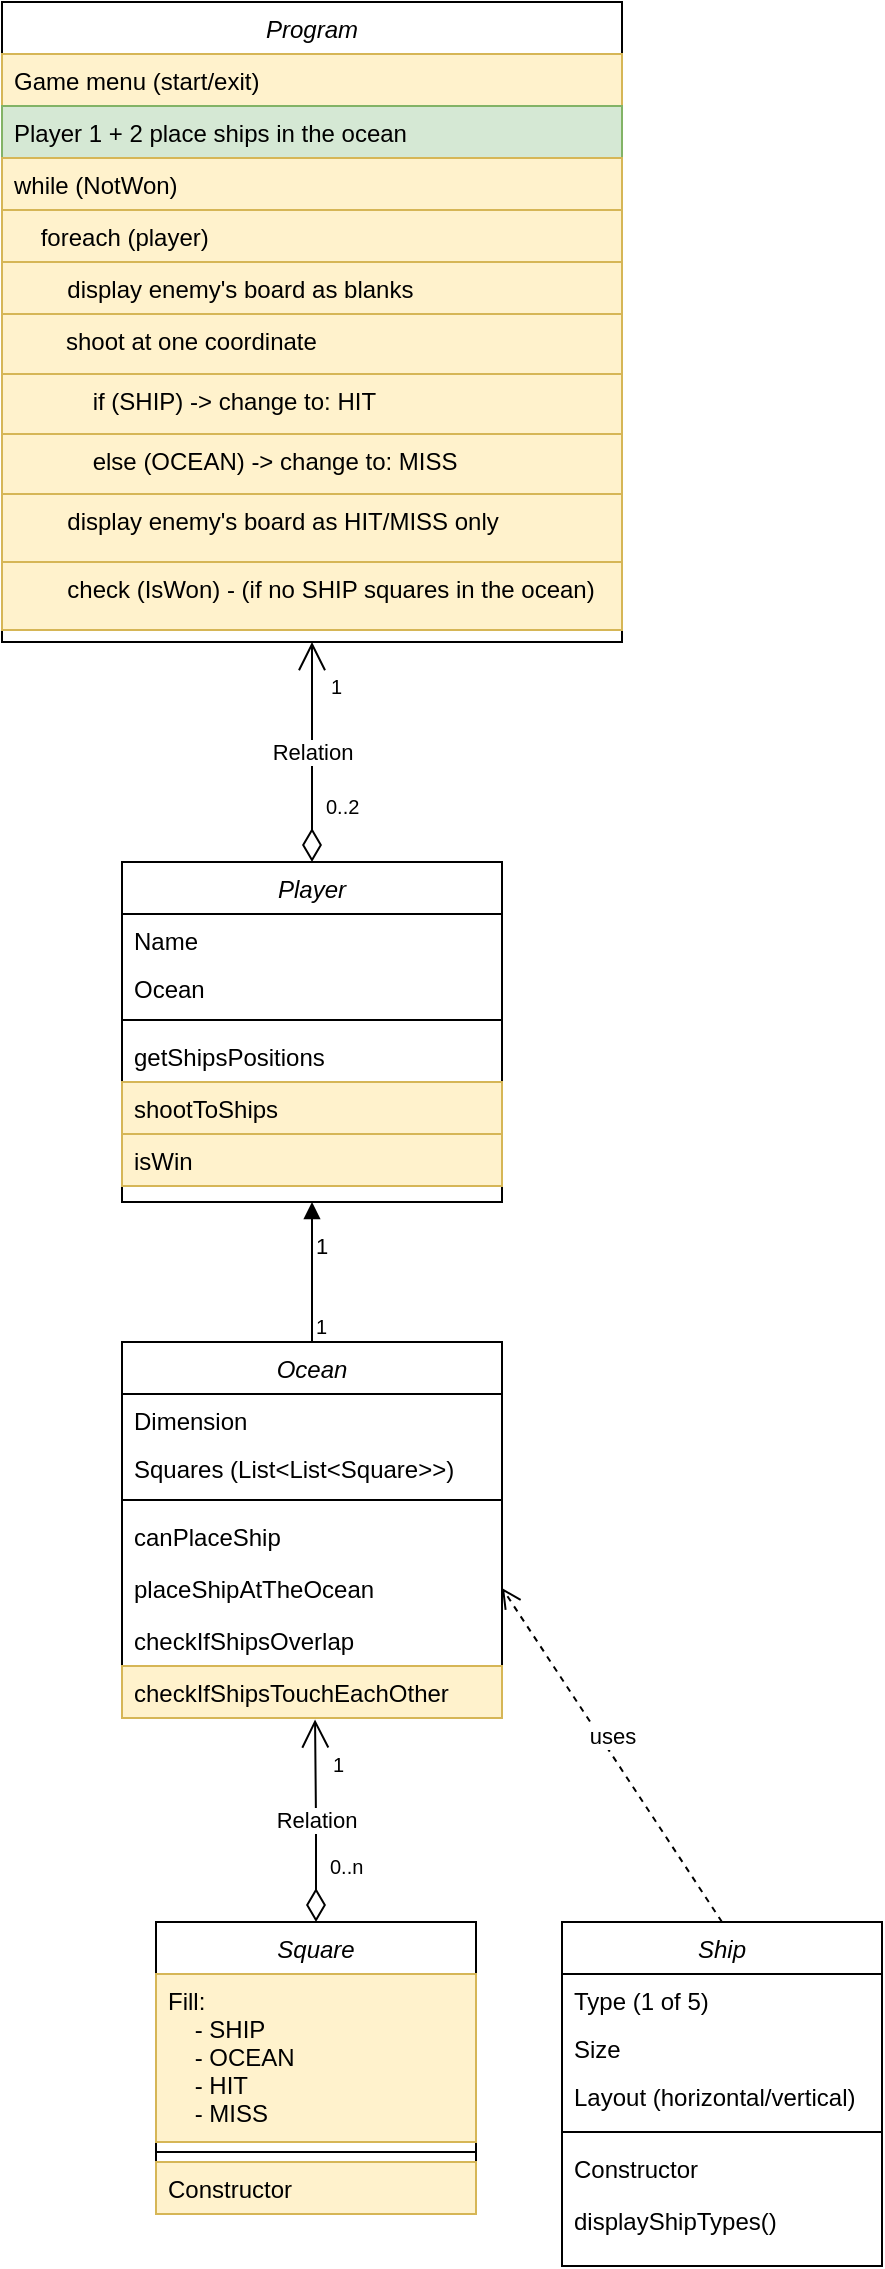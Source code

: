 <mxfile version="12.7.2" type="device"><diagram id="C5RBs43oDa-KdzZeNtuy" name="Page-1"><mxGraphModel dx="1902" dy="585" grid="1" gridSize="10" guides="1" tooltips="1" connect="1" arrows="1" fold="1" page="1" pageScale="1" pageWidth="827" pageHeight="1169" math="0" shadow="0"><root><mxCell id="WIyWlLk6GJQsqaUBKTNV-0"/><mxCell id="WIyWlLk6GJQsqaUBKTNV-1" parent="WIyWlLk6GJQsqaUBKTNV-0"/><mxCell id="jr8m4JNtFvu55rQ3zsmy-0" value="Program" style="swimlane;fontStyle=2;align=center;verticalAlign=top;childLayout=stackLayout;horizontal=1;startSize=26;horizontalStack=0;resizeParent=1;resizeLast=0;collapsible=1;marginBottom=0;rounded=0;shadow=0;strokeWidth=1;" vertex="1" parent="WIyWlLk6GJQsqaUBKTNV-1"><mxGeometry x="-170" y="120" width="310" height="320" as="geometry"><mxRectangle x="220" y="120" width="160" height="26" as="alternateBounds"/></mxGeometry></mxCell><mxCell id="jr8m4JNtFvu55rQ3zsmy-1" value="Game menu (start/exit)" style="text;align=left;verticalAlign=top;spacingLeft=4;spacingRight=4;overflow=hidden;rotatable=0;points=[[0,0.5],[1,0.5]];portConstraint=eastwest;fillColor=#fff2cc;strokeColor=#d6b656;" vertex="1" parent="jr8m4JNtFvu55rQ3zsmy-0"><mxGeometry y="26" width="310" height="26" as="geometry"/></mxCell><mxCell id="jr8m4JNtFvu55rQ3zsmy-2" value="Player 1 + 2 place ships in the ocean&#xA;" style="text;align=left;verticalAlign=top;spacingLeft=4;spacingRight=4;overflow=hidden;rotatable=0;points=[[0,0.5],[1,0.5]];portConstraint=eastwest;rounded=0;shadow=0;html=0;fillColor=#d5e8d4;strokeColor=#82b366;" vertex="1" parent="jr8m4JNtFvu55rQ3zsmy-0"><mxGeometry y="52" width="310" height="26" as="geometry"/></mxCell><mxCell id="jr8m4JNtFvu55rQ3zsmy-3" value="while (NotWon) " style="text;align=left;verticalAlign=top;spacingLeft=4;spacingRight=4;overflow=hidden;rotatable=0;points=[[0,0.5],[1,0.5]];portConstraint=eastwest;rounded=0;shadow=0;html=0;fillColor=#fff2cc;strokeColor=#d6b656;" vertex="1" parent="jr8m4JNtFvu55rQ3zsmy-0"><mxGeometry y="78" width="310" height="26" as="geometry"/></mxCell><mxCell id="jr8m4JNtFvu55rQ3zsmy-6" value="    foreach (player)" style="text;align=left;verticalAlign=top;spacingLeft=4;spacingRight=4;overflow=hidden;rotatable=0;points=[[0,0.5],[1,0.5]];portConstraint=eastwest;rounded=0;shadow=0;html=0;fillColor=#fff2cc;strokeColor=#d6b656;" vertex="1" parent="jr8m4JNtFvu55rQ3zsmy-0"><mxGeometry y="104" width="310" height="26" as="geometry"/></mxCell><mxCell id="jr8m4JNtFvu55rQ3zsmy-7" value="        display enemy's board as blanks" style="text;align=left;verticalAlign=top;spacingLeft=4;spacingRight=4;overflow=hidden;rotatable=0;points=[[0,0.5],[1,0.5]];portConstraint=eastwest;rounded=0;shadow=0;html=0;fillColor=#fff2cc;strokeColor=#d6b656;" vertex="1" parent="jr8m4JNtFvu55rQ3zsmy-0"><mxGeometry y="130" width="310" height="26" as="geometry"/></mxCell><mxCell id="jr8m4JNtFvu55rQ3zsmy-8" value="&amp;nbsp;&amp;nbsp;&amp;nbsp;&amp;nbsp;&amp;nbsp;&amp;nbsp;&amp;nbsp;&amp;nbsp; shoot at one coordinate" style="text;html=1;fillColor=#fff2cc;strokeColor=#d6b656;" vertex="1" parent="jr8m4JNtFvu55rQ3zsmy-0"><mxGeometry y="156" width="310" height="30" as="geometry"/></mxCell><mxCell id="jr8m4JNtFvu55rQ3zsmy-9" value="&amp;nbsp;&amp;nbsp;&amp;nbsp;&amp;nbsp;&amp;nbsp;&amp;nbsp;&amp;nbsp;&amp;nbsp;&amp;nbsp;&amp;nbsp;&amp;nbsp;&amp;nbsp; if (SHIP) -&amp;gt; change to: HIT" style="text;html=1;fillColor=#fff2cc;strokeColor=#d6b656;" vertex="1" parent="jr8m4JNtFvu55rQ3zsmy-0"><mxGeometry y="186" width="310" height="30" as="geometry"/></mxCell><mxCell id="jr8m4JNtFvu55rQ3zsmy-18" value="&amp;nbsp;&amp;nbsp;&amp;nbsp;&amp;nbsp;&amp;nbsp;&amp;nbsp;&amp;nbsp;&amp;nbsp;&amp;nbsp;&amp;nbsp;&amp;nbsp;&amp;nbsp; else (OCEAN) -&amp;gt; change to: MISS" style="text;html=1;fillColor=#fff2cc;strokeColor=#d6b656;" vertex="1" parent="jr8m4JNtFvu55rQ3zsmy-0"><mxGeometry y="216" width="310" height="30" as="geometry"/></mxCell><mxCell id="jr8m4JNtFvu55rQ3zsmy-19" value="        display enemy's board as HIT/MISS only" style="text;align=left;verticalAlign=top;spacingLeft=4;spacingRight=4;overflow=hidden;rotatable=0;points=[[0,0.5],[1,0.5]];portConstraint=eastwest;rounded=0;shadow=0;html=0;fillColor=#fff2cc;strokeColor=#d6b656;" vertex="1" parent="jr8m4JNtFvu55rQ3zsmy-0"><mxGeometry y="246" width="310" height="34" as="geometry"/></mxCell><mxCell id="jr8m4JNtFvu55rQ3zsmy-20" value="        check (IsWon) - (if no SHIP squares in the ocean)" style="text;align=left;verticalAlign=top;spacingLeft=4;spacingRight=4;overflow=hidden;rotatable=0;points=[[0,0.5],[1,0.5]];portConstraint=eastwest;rounded=0;shadow=0;html=0;fillColor=#fff2cc;strokeColor=#d6b656;" vertex="1" parent="jr8m4JNtFvu55rQ3zsmy-0"><mxGeometry y="280" width="310" height="34" as="geometry"/></mxCell><mxCell id="jr8m4JNtFvu55rQ3zsmy-21" value="Ship" style="swimlane;fontStyle=2;align=center;verticalAlign=top;childLayout=stackLayout;horizontal=1;startSize=26;horizontalStack=0;resizeParent=1;resizeLast=0;collapsible=1;marginBottom=0;rounded=0;shadow=0;strokeWidth=1;" vertex="1" parent="WIyWlLk6GJQsqaUBKTNV-1"><mxGeometry x="110" y="1080" width="160" height="172" as="geometry"><mxRectangle x="220" y="120" width="160" height="26" as="alternateBounds"/></mxGeometry></mxCell><mxCell id="jr8m4JNtFvu55rQ3zsmy-36" value="Type (1 of 5)" style="text;align=left;verticalAlign=top;spacingLeft=4;spacingRight=4;overflow=hidden;rotatable=0;points=[[0,0.5],[1,0.5]];portConstraint=eastwest;" vertex="1" parent="jr8m4JNtFvu55rQ3zsmy-21"><mxGeometry y="26" width="160" height="24" as="geometry"/></mxCell><mxCell id="jr8m4JNtFvu55rQ3zsmy-22" value="Size" style="text;align=left;verticalAlign=top;spacingLeft=4;spacingRight=4;overflow=hidden;rotatable=0;points=[[0,0.5],[1,0.5]];portConstraint=eastwest;" vertex="1" parent="jr8m4JNtFvu55rQ3zsmy-21"><mxGeometry y="50" width="160" height="24" as="geometry"/></mxCell><mxCell id="jr8m4JNtFvu55rQ3zsmy-37" value="Layout (horizontal/vertical)" style="text;align=left;verticalAlign=top;spacingLeft=4;spacingRight=4;overflow=hidden;rotatable=0;points=[[0,0.5],[1,0.5]];portConstraint=eastwest;" vertex="1" parent="jr8m4JNtFvu55rQ3zsmy-21"><mxGeometry y="74" width="160" height="26" as="geometry"/></mxCell><mxCell id="jr8m4JNtFvu55rQ3zsmy-25" value="" style="line;html=1;strokeWidth=1;align=left;verticalAlign=middle;spacingTop=-1;spacingLeft=3;spacingRight=3;rotatable=0;labelPosition=right;points=[];portConstraint=eastwest;" vertex="1" parent="jr8m4JNtFvu55rQ3zsmy-21"><mxGeometry y="100" width="160" height="10" as="geometry"/></mxCell><mxCell id="jr8m4JNtFvu55rQ3zsmy-26" value="Constructor" style="text;align=left;verticalAlign=top;spacingLeft=4;spacingRight=4;overflow=hidden;rotatable=0;points=[[0,0.5],[1,0.5]];portConstraint=eastwest;" vertex="1" parent="jr8m4JNtFvu55rQ3zsmy-21"><mxGeometry y="110" width="160" height="26" as="geometry"/></mxCell><mxCell id="jr8m4JNtFvu55rQ3zsmy-38" value="displayShipTypes()" style="text;align=left;verticalAlign=top;spacingLeft=4;spacingRight=4;overflow=hidden;rotatable=0;points=[[0,0.5],[1,0.5]];portConstraint=eastwest;" vertex="1" parent="jr8m4JNtFvu55rQ3zsmy-21"><mxGeometry y="136" width="160" height="26" as="geometry"/></mxCell><mxCell id="jr8m4JNtFvu55rQ3zsmy-28" value="Square" style="swimlane;fontStyle=2;align=center;verticalAlign=top;childLayout=stackLayout;horizontal=1;startSize=26;horizontalStack=0;resizeParent=1;resizeLast=0;collapsible=1;marginBottom=0;rounded=0;shadow=0;strokeWidth=1;" vertex="1" parent="WIyWlLk6GJQsqaUBKTNV-1"><mxGeometry x="-93" y="1080" width="160" height="146" as="geometry"><mxRectangle x="220" y="120" width="160" height="26" as="alternateBounds"/></mxGeometry></mxCell><mxCell id="jr8m4JNtFvu55rQ3zsmy-29" value="Fill:&#xA;    - SHIP&#xA;    - OCEAN&#xA;    - HIT&#xA;    - MISS&#xA;" style="text;align=left;verticalAlign=top;spacingLeft=4;spacingRight=4;overflow=hidden;rotatable=0;points=[[0,0.5],[1,0.5]];portConstraint=eastwest;fillColor=#fff2cc;strokeColor=#d6b656;" vertex="1" parent="jr8m4JNtFvu55rQ3zsmy-28"><mxGeometry y="26" width="160" height="84" as="geometry"/></mxCell><mxCell id="jr8m4JNtFvu55rQ3zsmy-30" value="" style="line;html=1;strokeWidth=1;align=left;verticalAlign=middle;spacingTop=-1;spacingLeft=3;spacingRight=3;rotatable=0;labelPosition=right;points=[];portConstraint=eastwest;" vertex="1" parent="jr8m4JNtFvu55rQ3zsmy-28"><mxGeometry y="110" width="160" height="10" as="geometry"/></mxCell><mxCell id="jr8m4JNtFvu55rQ3zsmy-31" value="Constructor" style="text;align=left;verticalAlign=top;spacingLeft=4;spacingRight=4;overflow=hidden;rotatable=0;points=[[0,0.5],[1,0.5]];portConstraint=eastwest;fillColor=#fff2cc;strokeColor=#d6b656;" vertex="1" parent="jr8m4JNtFvu55rQ3zsmy-28"><mxGeometry y="120" width="160" height="26" as="geometry"/></mxCell><mxCell id="jr8m4JNtFvu55rQ3zsmy-39" value="Ocean" style="swimlane;fontStyle=2;align=center;verticalAlign=top;childLayout=stackLayout;horizontal=1;startSize=26;horizontalStack=0;resizeParent=1;resizeLast=0;collapsible=1;marginBottom=0;rounded=0;shadow=0;strokeWidth=1;" vertex="1" parent="WIyWlLk6GJQsqaUBKTNV-1"><mxGeometry x="-110" y="790" width="190" height="188" as="geometry"><mxRectangle x="220" y="120" width="160" height="26" as="alternateBounds"/></mxGeometry></mxCell><mxCell id="jr8m4JNtFvu55rQ3zsmy-40" value="Dimension" style="text;align=left;verticalAlign=top;spacingLeft=4;spacingRight=4;overflow=hidden;rotatable=0;points=[[0,0.5],[1,0.5]];portConstraint=eastwest;" vertex="1" parent="jr8m4JNtFvu55rQ3zsmy-39"><mxGeometry y="26" width="190" height="24" as="geometry"/></mxCell><mxCell id="jr8m4JNtFvu55rQ3zsmy-41" value="Squares (List&lt;List&lt;Square&gt;&gt;)" style="text;align=left;verticalAlign=top;spacingLeft=4;spacingRight=4;overflow=hidden;rotatable=0;points=[[0,0.5],[1,0.5]];portConstraint=eastwest;" vertex="1" parent="jr8m4JNtFvu55rQ3zsmy-39"><mxGeometry y="50" width="190" height="24" as="geometry"/></mxCell><mxCell id="jr8m4JNtFvu55rQ3zsmy-43" value="" style="line;html=1;strokeWidth=1;align=left;verticalAlign=middle;spacingTop=-1;spacingLeft=3;spacingRight=3;rotatable=0;labelPosition=right;points=[];portConstraint=eastwest;" vertex="1" parent="jr8m4JNtFvu55rQ3zsmy-39"><mxGeometry y="74" width="190" height="10" as="geometry"/></mxCell><mxCell id="jr8m4JNtFvu55rQ3zsmy-44" value="canPlaceShip" style="text;align=left;verticalAlign=top;spacingLeft=4;spacingRight=4;overflow=hidden;rotatable=0;points=[[0,0.5],[1,0.5]];portConstraint=eastwest;" vertex="1" parent="jr8m4JNtFvu55rQ3zsmy-39"><mxGeometry y="84" width="190" height="26" as="geometry"/></mxCell><mxCell id="jr8m4JNtFvu55rQ3zsmy-45" value="placeShipAtTheOcean" style="text;align=left;verticalAlign=top;spacingLeft=4;spacingRight=4;overflow=hidden;rotatable=0;points=[[0,0.5],[1,0.5]];portConstraint=eastwest;" vertex="1" parent="jr8m4JNtFvu55rQ3zsmy-39"><mxGeometry y="110" width="190" height="26" as="geometry"/></mxCell><mxCell id="jr8m4JNtFvu55rQ3zsmy-46" value="checkIfShipsOverlap" style="text;align=left;verticalAlign=top;spacingLeft=4;spacingRight=4;overflow=hidden;rotatable=0;points=[[0,0.5],[1,0.5]];portConstraint=eastwest;" vertex="1" parent="jr8m4JNtFvu55rQ3zsmy-39"><mxGeometry y="136" width="190" height="26" as="geometry"/></mxCell><mxCell id="jr8m4JNtFvu55rQ3zsmy-47" value="checkIfShipsTouchEachOther" style="text;align=left;verticalAlign=top;spacingLeft=4;spacingRight=4;overflow=hidden;rotatable=0;points=[[0,0.5],[1,0.5]];portConstraint=eastwest;fillColor=#fff2cc;strokeColor=#d6b656;" vertex="1" parent="jr8m4JNtFvu55rQ3zsmy-39"><mxGeometry y="162" width="190" height="26" as="geometry"/></mxCell><mxCell id="jr8m4JNtFvu55rQ3zsmy-48" value="Player" style="swimlane;fontStyle=2;align=center;verticalAlign=top;childLayout=stackLayout;horizontal=1;startSize=26;horizontalStack=0;resizeParent=1;resizeLast=0;collapsible=1;marginBottom=0;rounded=0;shadow=0;strokeWidth=1;" vertex="1" parent="WIyWlLk6GJQsqaUBKTNV-1"><mxGeometry x="-110" y="550" width="190" height="170" as="geometry"><mxRectangle x="220" y="120" width="160" height="26" as="alternateBounds"/></mxGeometry></mxCell><mxCell id="jr8m4JNtFvu55rQ3zsmy-49" value="Name" style="text;align=left;verticalAlign=top;spacingLeft=4;spacingRight=4;overflow=hidden;rotatable=0;points=[[0,0.5],[1,0.5]];portConstraint=eastwest;" vertex="1" parent="jr8m4JNtFvu55rQ3zsmy-48"><mxGeometry y="26" width="190" height="24" as="geometry"/></mxCell><mxCell id="jr8m4JNtFvu55rQ3zsmy-50" value="Ocean" style="text;align=left;verticalAlign=top;spacingLeft=4;spacingRight=4;overflow=hidden;rotatable=0;points=[[0,0.5],[1,0.5]];portConstraint=eastwest;" vertex="1" parent="jr8m4JNtFvu55rQ3zsmy-48"><mxGeometry y="50" width="190" height="24" as="geometry"/></mxCell><mxCell id="jr8m4JNtFvu55rQ3zsmy-51" value="" style="line;html=1;strokeWidth=1;align=left;verticalAlign=middle;spacingTop=-1;spacingLeft=3;spacingRight=3;rotatable=0;labelPosition=right;points=[];portConstraint=eastwest;" vertex="1" parent="jr8m4JNtFvu55rQ3zsmy-48"><mxGeometry y="74" width="190" height="10" as="geometry"/></mxCell><mxCell id="jr8m4JNtFvu55rQ3zsmy-52" value="getShipsPositions" style="text;align=left;verticalAlign=top;spacingLeft=4;spacingRight=4;overflow=hidden;rotatable=0;points=[[0,0.5],[1,0.5]];portConstraint=eastwest;" vertex="1" parent="jr8m4JNtFvu55rQ3zsmy-48"><mxGeometry y="84" width="190" height="26" as="geometry"/></mxCell><mxCell id="jr8m4JNtFvu55rQ3zsmy-53" value="shootToShips" style="text;align=left;verticalAlign=top;spacingLeft=4;spacingRight=4;overflow=hidden;rotatable=0;points=[[0,0.5],[1,0.5]];portConstraint=eastwest;fillColor=#fff2cc;strokeColor=#d6b656;" vertex="1" parent="jr8m4JNtFvu55rQ3zsmy-48"><mxGeometry y="110" width="190" height="26" as="geometry"/></mxCell><mxCell id="jr8m4JNtFvu55rQ3zsmy-57" value="isWin" style="text;align=left;verticalAlign=top;spacingLeft=4;spacingRight=4;overflow=hidden;rotatable=0;points=[[0,0.5],[1,0.5]];portConstraint=eastwest;fillColor=#fff2cc;strokeColor=#d6b656;" vertex="1" parent="jr8m4JNtFvu55rQ3zsmy-48"><mxGeometry y="136" width="190" height="26" as="geometry"/></mxCell><mxCell id="jr8m4JNtFvu55rQ3zsmy-71" value="Relation" style="endArrow=open;html=1;endSize=12;startArrow=diamondThin;startSize=14;startFill=0;edgeStyle=orthogonalEdgeStyle;exitX=0.5;exitY=0;exitDx=0;exitDy=0;entryX=0.5;entryY=1;entryDx=0;entryDy=0;" edge="1" parent="WIyWlLk6GJQsqaUBKTNV-1" source="jr8m4JNtFvu55rQ3zsmy-48" target="jr8m4JNtFvu55rQ3zsmy-0"><mxGeometry relative="1" as="geometry"><mxPoint y="490" as="sourcePoint"/><mxPoint x="-15" y="450" as="targetPoint"/></mxGeometry></mxCell><mxCell id="jr8m4JNtFvu55rQ3zsmy-72" value="0..2" style="resizable=0;html=1;align=left;verticalAlign=top;labelBackgroundColor=#ffffff;fontSize=10;" connectable="0" vertex="1" parent="jr8m4JNtFvu55rQ3zsmy-71"><mxGeometry x="-1" relative="1" as="geometry"><mxPoint x="5" y="-40" as="offset"/></mxGeometry></mxCell><mxCell id="jr8m4JNtFvu55rQ3zsmy-73" value="1" style="resizable=0;html=1;align=right;verticalAlign=top;labelBackgroundColor=#ffffff;fontSize=10;" connectable="0" vertex="1" parent="jr8m4JNtFvu55rQ3zsmy-71"><mxGeometry x="1" relative="1" as="geometry"><mxPoint x="15" y="10" as="offset"/></mxGeometry></mxCell><mxCell id="jr8m4JNtFvu55rQ3zsmy-74" value="1" style="endArrow=block;endFill=1;html=1;edgeStyle=orthogonalEdgeStyle;align=left;verticalAlign=top;exitX=0.5;exitY=0;exitDx=0;exitDy=0;entryX=0.5;entryY=1;entryDx=0;entryDy=0;" edge="1" parent="WIyWlLk6GJQsqaUBKTNV-1" source="jr8m4JNtFvu55rQ3zsmy-39" target="jr8m4JNtFvu55rQ3zsmy-48"><mxGeometry x="0.75" relative="1" as="geometry"><mxPoint x="130" y="810" as="sourcePoint"/><mxPoint x="290" y="810" as="targetPoint"/><mxPoint as="offset"/></mxGeometry></mxCell><mxCell id="jr8m4JNtFvu55rQ3zsmy-75" value="1" style="resizable=0;html=1;align=left;verticalAlign=bottom;labelBackgroundColor=#ffffff;fontSize=10;" connectable="0" vertex="1" parent="jr8m4JNtFvu55rQ3zsmy-74"><mxGeometry x="-1" relative="1" as="geometry"/></mxCell><mxCell id="jr8m4JNtFvu55rQ3zsmy-76" value="Relation" style="endArrow=open;html=1;endSize=12;startArrow=diamondThin;startSize=14;startFill=0;edgeStyle=orthogonalEdgeStyle;entryX=0.508;entryY=1.027;entryDx=0;entryDy=0;entryPerimeter=0;exitX=0.5;exitY=0;exitDx=0;exitDy=0;" edge="1" parent="WIyWlLk6GJQsqaUBKTNV-1" source="jr8m4JNtFvu55rQ3zsmy-28" target="jr8m4JNtFvu55rQ3zsmy-47"><mxGeometry relative="1" as="geometry"><mxPoint x="-13" y="1070" as="sourcePoint"/><mxPoint x="50.0" y="1000" as="targetPoint"/></mxGeometry></mxCell><mxCell id="jr8m4JNtFvu55rQ3zsmy-77" value="0..n" style="resizable=0;html=1;align=left;verticalAlign=top;labelBackgroundColor=#ffffff;fontSize=10;" connectable="0" vertex="1" parent="jr8m4JNtFvu55rQ3zsmy-76"><mxGeometry x="-1" relative="1" as="geometry"><mxPoint x="5" y="-40" as="offset"/></mxGeometry></mxCell><mxCell id="jr8m4JNtFvu55rQ3zsmy-78" value="1" style="resizable=0;html=1;align=right;verticalAlign=top;labelBackgroundColor=#ffffff;fontSize=10;" connectable="0" vertex="1" parent="jr8m4JNtFvu55rQ3zsmy-76"><mxGeometry x="1" relative="1" as="geometry"><mxPoint x="15" y="10" as="offset"/></mxGeometry></mxCell><mxCell id="jr8m4JNtFvu55rQ3zsmy-80" value="uses" style="html=1;verticalAlign=bottom;endArrow=open;dashed=1;endSize=8;exitX=0.5;exitY=0;exitDx=0;exitDy=0;entryX=1;entryY=0.5;entryDx=0;entryDy=0;" edge="1" parent="WIyWlLk6GJQsqaUBKTNV-1" source="jr8m4JNtFvu55rQ3zsmy-21" target="jr8m4JNtFvu55rQ3zsmy-45"><mxGeometry relative="1" as="geometry"><mxPoint x="50" y="1010" as="sourcePoint"/><mxPoint x="-30" y="1010" as="targetPoint"/></mxGeometry></mxCell></root></mxGraphModel></diagram></mxfile>